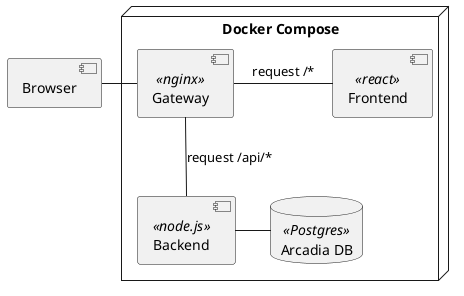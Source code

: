 @startuml

component Browser {
}

node "Docker Compose" {
    [Gateway] <<nginx>>
    [Frontend] <<react>>
    [Backend] <<node.js>>
    database "Arcadia DB" <<Postgres>>
}

Browser -r- Gateway
Gateway -r- Frontend : request /*
Gateway -d- Backend : request /api/*
Backend -r- "Arcadia DB"

@enduml
